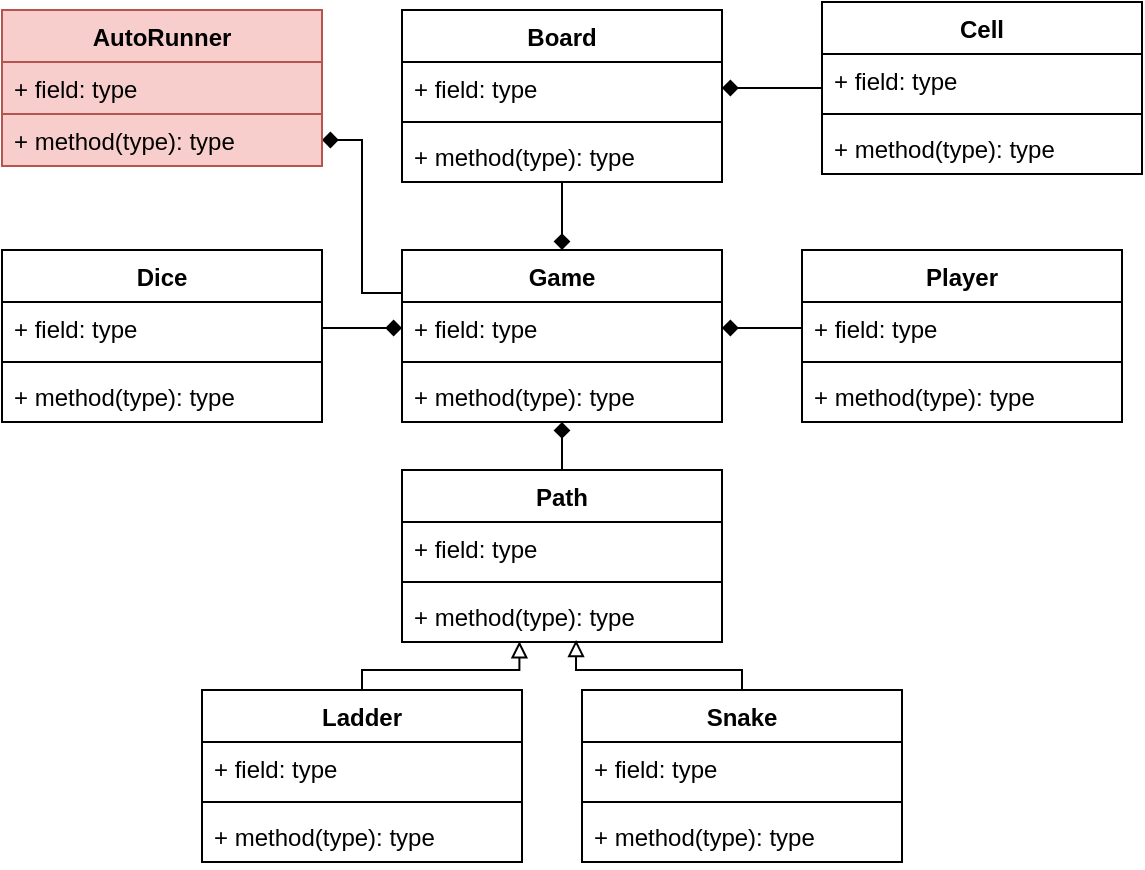 <mxfile version="14.9.6" type="device"><diagram id="BilhXSNU_8AwjhQXBs93" name="Page-1"><mxGraphModel dx="946" dy="601" grid="1" gridSize="10" guides="1" tooltips="1" connect="1" arrows="1" fold="1" page="1" pageScale="1" pageWidth="827" pageHeight="1169" math="0" shadow="0"><root><mxCell id="0"/><mxCell id="1" parent="0"/><mxCell id="4EoSz57iTCQIKSjlmO64-25" style="edgeStyle=orthogonalEdgeStyle;rounded=0;orthogonalLoop=1;jettySize=auto;html=1;entryX=0.5;entryY=0;entryDx=0;entryDy=0;endArrow=diamond;endFill=1;" edge="1" parent="1" source="4EoSz57iTCQIKSjlmO64-1" target="4EoSz57iTCQIKSjlmO64-5"><mxGeometry relative="1" as="geometry"/></mxCell><mxCell id="4EoSz57iTCQIKSjlmO64-1" value="Board" style="swimlane;fontStyle=1;align=center;verticalAlign=top;childLayout=stackLayout;horizontal=1;startSize=26;horizontalStack=0;resizeParent=1;resizeParentMax=0;resizeLast=0;collapsible=1;marginBottom=0;" vertex="1" parent="1"><mxGeometry x="350" y="140" width="160" height="86" as="geometry"/></mxCell><mxCell id="4EoSz57iTCQIKSjlmO64-2" value="+ field: type" style="text;strokeColor=none;fillColor=none;align=left;verticalAlign=top;spacingLeft=4;spacingRight=4;overflow=hidden;rotatable=0;points=[[0,0.5],[1,0.5]];portConstraint=eastwest;" vertex="1" parent="4EoSz57iTCQIKSjlmO64-1"><mxGeometry y="26" width="160" height="26" as="geometry"/></mxCell><mxCell id="4EoSz57iTCQIKSjlmO64-3" value="" style="line;strokeWidth=1;fillColor=none;align=left;verticalAlign=middle;spacingTop=-1;spacingLeft=3;spacingRight=3;rotatable=0;labelPosition=right;points=[];portConstraint=eastwest;" vertex="1" parent="4EoSz57iTCQIKSjlmO64-1"><mxGeometry y="52" width="160" height="8" as="geometry"/></mxCell><mxCell id="4EoSz57iTCQIKSjlmO64-4" value="+ method(type): type" style="text;strokeColor=none;fillColor=none;align=left;verticalAlign=top;spacingLeft=4;spacingRight=4;overflow=hidden;rotatable=0;points=[[0,0.5],[1,0.5]];portConstraint=eastwest;" vertex="1" parent="4EoSz57iTCQIKSjlmO64-1"><mxGeometry y="60" width="160" height="26" as="geometry"/></mxCell><mxCell id="4EoSz57iTCQIKSjlmO64-41" style="edgeStyle=orthogonalEdgeStyle;rounded=0;orthogonalLoop=1;jettySize=auto;html=1;exitX=0;exitY=0.25;exitDx=0;exitDy=0;endArrow=diamond;endFill=1;" edge="1" parent="1" source="4EoSz57iTCQIKSjlmO64-5" target="4EoSz57iTCQIKSjlmO64-40"><mxGeometry relative="1" as="geometry"/></mxCell><mxCell id="4EoSz57iTCQIKSjlmO64-5" value="Game" style="swimlane;fontStyle=1;align=center;verticalAlign=top;childLayout=stackLayout;horizontal=1;startSize=26;horizontalStack=0;resizeParent=1;resizeParentMax=0;resizeLast=0;collapsible=1;marginBottom=0;" vertex="1" parent="1"><mxGeometry x="350" y="260" width="160" height="86" as="geometry"/></mxCell><mxCell id="4EoSz57iTCQIKSjlmO64-6" value="+ field: type" style="text;strokeColor=none;fillColor=none;align=left;verticalAlign=top;spacingLeft=4;spacingRight=4;overflow=hidden;rotatable=0;points=[[0,0.5],[1,0.5]];portConstraint=eastwest;" vertex="1" parent="4EoSz57iTCQIKSjlmO64-5"><mxGeometry y="26" width="160" height="26" as="geometry"/></mxCell><mxCell id="4EoSz57iTCQIKSjlmO64-7" value="" style="line;strokeWidth=1;fillColor=none;align=left;verticalAlign=middle;spacingTop=-1;spacingLeft=3;spacingRight=3;rotatable=0;labelPosition=right;points=[];portConstraint=eastwest;" vertex="1" parent="4EoSz57iTCQIKSjlmO64-5"><mxGeometry y="52" width="160" height="8" as="geometry"/></mxCell><mxCell id="4EoSz57iTCQIKSjlmO64-8" value="+ method(type): type" style="text;strokeColor=none;fillColor=none;align=left;verticalAlign=top;spacingLeft=4;spacingRight=4;overflow=hidden;rotatable=0;points=[[0,0.5],[1,0.5]];portConstraint=eastwest;" vertex="1" parent="4EoSz57iTCQIKSjlmO64-5"><mxGeometry y="60" width="160" height="26" as="geometry"/></mxCell><mxCell id="4EoSz57iTCQIKSjlmO64-9" value="Player" style="swimlane;fontStyle=1;align=center;verticalAlign=top;childLayout=stackLayout;horizontal=1;startSize=26;horizontalStack=0;resizeParent=1;resizeParentMax=0;resizeLast=0;collapsible=1;marginBottom=0;" vertex="1" parent="1"><mxGeometry x="550" y="260" width="160" height="86" as="geometry"/></mxCell><mxCell id="4EoSz57iTCQIKSjlmO64-10" value="+ field: type" style="text;strokeColor=none;fillColor=none;align=left;verticalAlign=top;spacingLeft=4;spacingRight=4;overflow=hidden;rotatable=0;points=[[0,0.5],[1,0.5]];portConstraint=eastwest;" vertex="1" parent="4EoSz57iTCQIKSjlmO64-9"><mxGeometry y="26" width="160" height="26" as="geometry"/></mxCell><mxCell id="4EoSz57iTCQIKSjlmO64-11" value="" style="line;strokeWidth=1;fillColor=none;align=left;verticalAlign=middle;spacingTop=-1;spacingLeft=3;spacingRight=3;rotatable=0;labelPosition=right;points=[];portConstraint=eastwest;" vertex="1" parent="4EoSz57iTCQIKSjlmO64-9"><mxGeometry y="52" width="160" height="8" as="geometry"/></mxCell><mxCell id="4EoSz57iTCQIKSjlmO64-12" value="+ method(type): type" style="text;strokeColor=none;fillColor=none;align=left;verticalAlign=top;spacingLeft=4;spacingRight=4;overflow=hidden;rotatable=0;points=[[0,0.5],[1,0.5]];portConstraint=eastwest;" vertex="1" parent="4EoSz57iTCQIKSjlmO64-9"><mxGeometry y="60" width="160" height="26" as="geometry"/></mxCell><mxCell id="4EoSz57iTCQIKSjlmO64-13" value="Dice" style="swimlane;fontStyle=1;align=center;verticalAlign=top;childLayout=stackLayout;horizontal=1;startSize=26;horizontalStack=0;resizeParent=1;resizeParentMax=0;resizeLast=0;collapsible=1;marginBottom=0;" vertex="1" parent="1"><mxGeometry x="150" y="260" width="160" height="86" as="geometry"/></mxCell><mxCell id="4EoSz57iTCQIKSjlmO64-14" value="+ field: type" style="text;strokeColor=none;fillColor=none;align=left;verticalAlign=top;spacingLeft=4;spacingRight=4;overflow=hidden;rotatable=0;points=[[0,0.5],[1,0.5]];portConstraint=eastwest;" vertex="1" parent="4EoSz57iTCQIKSjlmO64-13"><mxGeometry y="26" width="160" height="26" as="geometry"/></mxCell><mxCell id="4EoSz57iTCQIKSjlmO64-15" value="" style="line;strokeWidth=1;fillColor=none;align=left;verticalAlign=middle;spacingTop=-1;spacingLeft=3;spacingRight=3;rotatable=0;labelPosition=right;points=[];portConstraint=eastwest;" vertex="1" parent="4EoSz57iTCQIKSjlmO64-13"><mxGeometry y="52" width="160" height="8" as="geometry"/></mxCell><mxCell id="4EoSz57iTCQIKSjlmO64-16" value="+ method(type): type" style="text;strokeColor=none;fillColor=none;align=left;verticalAlign=top;spacingLeft=4;spacingRight=4;overflow=hidden;rotatable=0;points=[[0,0.5],[1,0.5]];portConstraint=eastwest;" vertex="1" parent="4EoSz57iTCQIKSjlmO64-13"><mxGeometry y="60" width="160" height="26" as="geometry"/></mxCell><mxCell id="4EoSz57iTCQIKSjlmO64-36" style="edgeStyle=orthogonalEdgeStyle;rounded=0;orthogonalLoop=1;jettySize=auto;html=1;entryX=0.544;entryY=0.96;entryDx=0;entryDy=0;entryPerimeter=0;endArrow=block;endFill=0;" edge="1" parent="1" source="4EoSz57iTCQIKSjlmO64-17" target="4EoSz57iTCQIKSjlmO64-33"><mxGeometry relative="1" as="geometry"><Array as="points"><mxPoint x="520" y="470"/><mxPoint x="437" y="470"/></Array></mxGeometry></mxCell><mxCell id="4EoSz57iTCQIKSjlmO64-17" value="Snake" style="swimlane;fontStyle=1;align=center;verticalAlign=top;childLayout=stackLayout;horizontal=1;startSize=26;horizontalStack=0;resizeParent=1;resizeParentMax=0;resizeLast=0;collapsible=1;marginBottom=0;" vertex="1" parent="1"><mxGeometry x="440" y="480" width="160" height="86" as="geometry"/></mxCell><mxCell id="4EoSz57iTCQIKSjlmO64-18" value="+ field: type" style="text;strokeColor=none;fillColor=none;align=left;verticalAlign=top;spacingLeft=4;spacingRight=4;overflow=hidden;rotatable=0;points=[[0,0.5],[1,0.5]];portConstraint=eastwest;" vertex="1" parent="4EoSz57iTCQIKSjlmO64-17"><mxGeometry y="26" width="160" height="26" as="geometry"/></mxCell><mxCell id="4EoSz57iTCQIKSjlmO64-19" value="" style="line;strokeWidth=1;fillColor=none;align=left;verticalAlign=middle;spacingTop=-1;spacingLeft=3;spacingRight=3;rotatable=0;labelPosition=right;points=[];portConstraint=eastwest;" vertex="1" parent="4EoSz57iTCQIKSjlmO64-17"><mxGeometry y="52" width="160" height="8" as="geometry"/></mxCell><mxCell id="4EoSz57iTCQIKSjlmO64-20" value="+ method(type): type" style="text;strokeColor=none;fillColor=none;align=left;verticalAlign=top;spacingLeft=4;spacingRight=4;overflow=hidden;rotatable=0;points=[[0,0.5],[1,0.5]];portConstraint=eastwest;" vertex="1" parent="4EoSz57iTCQIKSjlmO64-17"><mxGeometry y="60" width="160" height="26" as="geometry"/></mxCell><mxCell id="4EoSz57iTCQIKSjlmO64-35" style="edgeStyle=orthogonalEdgeStyle;rounded=0;orthogonalLoop=1;jettySize=auto;html=1;entryX=0.367;entryY=0.987;entryDx=0;entryDy=0;entryPerimeter=0;endArrow=block;endFill=0;" edge="1" parent="1" source="4EoSz57iTCQIKSjlmO64-21" target="4EoSz57iTCQIKSjlmO64-33"><mxGeometry relative="1" as="geometry"><Array as="points"><mxPoint x="330" y="470"/><mxPoint x="409" y="470"/></Array></mxGeometry></mxCell><mxCell id="4EoSz57iTCQIKSjlmO64-21" value="Ladder" style="swimlane;fontStyle=1;align=center;verticalAlign=top;childLayout=stackLayout;horizontal=1;startSize=26;horizontalStack=0;resizeParent=1;resizeParentMax=0;resizeLast=0;collapsible=1;marginBottom=0;" vertex="1" parent="1"><mxGeometry x="250" y="480" width="160" height="86" as="geometry"/></mxCell><mxCell id="4EoSz57iTCQIKSjlmO64-22" value="+ field: type" style="text;strokeColor=none;fillColor=none;align=left;verticalAlign=top;spacingLeft=4;spacingRight=4;overflow=hidden;rotatable=0;points=[[0,0.5],[1,0.5]];portConstraint=eastwest;" vertex="1" parent="4EoSz57iTCQIKSjlmO64-21"><mxGeometry y="26" width="160" height="26" as="geometry"/></mxCell><mxCell id="4EoSz57iTCQIKSjlmO64-23" value="" style="line;strokeWidth=1;fillColor=none;align=left;verticalAlign=middle;spacingTop=-1;spacingLeft=3;spacingRight=3;rotatable=0;labelPosition=right;points=[];portConstraint=eastwest;" vertex="1" parent="4EoSz57iTCQIKSjlmO64-21"><mxGeometry y="52" width="160" height="8" as="geometry"/></mxCell><mxCell id="4EoSz57iTCQIKSjlmO64-24" value="+ method(type): type" style="text;strokeColor=none;fillColor=none;align=left;verticalAlign=top;spacingLeft=4;spacingRight=4;overflow=hidden;rotatable=0;points=[[0,0.5],[1,0.5]];portConstraint=eastwest;" vertex="1" parent="4EoSz57iTCQIKSjlmO64-21"><mxGeometry y="60" width="160" height="26" as="geometry"/></mxCell><mxCell id="4EoSz57iTCQIKSjlmO64-26" style="edgeStyle=orthogonalEdgeStyle;rounded=0;orthogonalLoop=1;jettySize=auto;html=1;entryX=1;entryY=0.5;entryDx=0;entryDy=0;endArrow=diamond;endFill=1;" edge="1" parent="1" source="4EoSz57iTCQIKSjlmO64-10" target="4EoSz57iTCQIKSjlmO64-6"><mxGeometry relative="1" as="geometry"/></mxCell><mxCell id="4EoSz57iTCQIKSjlmO64-28" style="edgeStyle=orthogonalEdgeStyle;rounded=0;orthogonalLoop=1;jettySize=auto;html=1;entryX=0;entryY=0.5;entryDx=0;entryDy=0;endArrow=diamond;endFill=1;" edge="1" parent="1" source="4EoSz57iTCQIKSjlmO64-14" target="4EoSz57iTCQIKSjlmO64-6"><mxGeometry relative="1" as="geometry"/></mxCell><mxCell id="4EoSz57iTCQIKSjlmO64-34" style="edgeStyle=orthogonalEdgeStyle;rounded=0;orthogonalLoop=1;jettySize=auto;html=1;entryX=0.5;entryY=1;entryDx=0;entryDy=0;endArrow=diamond;endFill=1;" edge="1" parent="1" source="4EoSz57iTCQIKSjlmO64-30" target="4EoSz57iTCQIKSjlmO64-5"><mxGeometry relative="1" as="geometry"/></mxCell><mxCell id="4EoSz57iTCQIKSjlmO64-30" value="Path" style="swimlane;fontStyle=1;align=center;verticalAlign=top;childLayout=stackLayout;horizontal=1;startSize=26;horizontalStack=0;resizeParent=1;resizeParentMax=0;resizeLast=0;collapsible=1;marginBottom=0;" vertex="1" parent="1"><mxGeometry x="350" y="370" width="160" height="86" as="geometry"/></mxCell><mxCell id="4EoSz57iTCQIKSjlmO64-31" value="+ field: type" style="text;strokeColor=none;fillColor=none;align=left;verticalAlign=top;spacingLeft=4;spacingRight=4;overflow=hidden;rotatable=0;points=[[0,0.5],[1,0.5]];portConstraint=eastwest;" vertex="1" parent="4EoSz57iTCQIKSjlmO64-30"><mxGeometry y="26" width="160" height="26" as="geometry"/></mxCell><mxCell id="4EoSz57iTCQIKSjlmO64-32" value="" style="line;strokeWidth=1;fillColor=none;align=left;verticalAlign=middle;spacingTop=-1;spacingLeft=3;spacingRight=3;rotatable=0;labelPosition=right;points=[];portConstraint=eastwest;" vertex="1" parent="4EoSz57iTCQIKSjlmO64-30"><mxGeometry y="52" width="160" height="8" as="geometry"/></mxCell><mxCell id="4EoSz57iTCQIKSjlmO64-33" value="+ method(type): type" style="text;strokeColor=none;fillColor=none;align=left;verticalAlign=top;spacingLeft=4;spacingRight=4;overflow=hidden;rotatable=0;points=[[0,0.5],[1,0.5]];portConstraint=eastwest;" vertex="1" parent="4EoSz57iTCQIKSjlmO64-30"><mxGeometry y="60" width="160" height="26" as="geometry"/></mxCell><mxCell id="4EoSz57iTCQIKSjlmO64-37" value="AutoRunner" style="swimlane;fontStyle=1;align=center;verticalAlign=top;childLayout=stackLayout;horizontal=1;startSize=26;horizontalStack=0;resizeParent=1;resizeParentMax=0;resizeLast=0;collapsible=1;marginBottom=0;fillColor=#f8cecc;strokeColor=#b85450;" vertex="1" parent="1"><mxGeometry x="150" y="140" width="160" height="78" as="geometry"/></mxCell><mxCell id="4EoSz57iTCQIKSjlmO64-38" value="+ field: type" style="text;strokeColor=#b85450;fillColor=#f8cecc;align=left;verticalAlign=top;spacingLeft=4;spacingRight=4;overflow=hidden;rotatable=0;points=[[0,0.5],[1,0.5]];portConstraint=eastwest;" vertex="1" parent="4EoSz57iTCQIKSjlmO64-37"><mxGeometry y="26" width="160" height="26" as="geometry"/></mxCell><mxCell id="4EoSz57iTCQIKSjlmO64-39" value="" style="line;strokeWidth=1;fillColor=none;align=left;verticalAlign=middle;spacingTop=-1;spacingLeft=3;spacingRight=3;rotatable=0;labelPosition=right;points=[];portConstraint=eastwest;" vertex="1" parent="4EoSz57iTCQIKSjlmO64-37"><mxGeometry y="52" width="160" as="geometry"/></mxCell><mxCell id="4EoSz57iTCQIKSjlmO64-40" value="+ method(type): type" style="text;strokeColor=#b85450;fillColor=#f8cecc;align=left;verticalAlign=top;spacingLeft=4;spacingRight=4;overflow=hidden;rotatable=0;points=[[0,0.5],[1,0.5]];portConstraint=eastwest;" vertex="1" parent="4EoSz57iTCQIKSjlmO64-37"><mxGeometry y="52" width="160" height="26" as="geometry"/></mxCell><mxCell id="4EoSz57iTCQIKSjlmO64-46" style="edgeStyle=orthogonalEdgeStyle;rounded=0;orthogonalLoop=1;jettySize=auto;html=1;entryX=1;entryY=0.5;entryDx=0;entryDy=0;endArrow=diamond;endFill=1;" edge="1" parent="1" source="4EoSz57iTCQIKSjlmO64-42" target="4EoSz57iTCQIKSjlmO64-2"><mxGeometry relative="1" as="geometry"/></mxCell><mxCell id="4EoSz57iTCQIKSjlmO64-42" value="Cell" style="swimlane;fontStyle=1;align=center;verticalAlign=top;childLayout=stackLayout;horizontal=1;startSize=26;horizontalStack=0;resizeParent=1;resizeParentMax=0;resizeLast=0;collapsible=1;marginBottom=0;" vertex="1" parent="1"><mxGeometry x="560" y="136" width="160" height="86" as="geometry"/></mxCell><mxCell id="4EoSz57iTCQIKSjlmO64-43" value="+ field: type" style="text;strokeColor=none;fillColor=none;align=left;verticalAlign=top;spacingLeft=4;spacingRight=4;overflow=hidden;rotatable=0;points=[[0,0.5],[1,0.5]];portConstraint=eastwest;" vertex="1" parent="4EoSz57iTCQIKSjlmO64-42"><mxGeometry y="26" width="160" height="26" as="geometry"/></mxCell><mxCell id="4EoSz57iTCQIKSjlmO64-44" value="" style="line;strokeWidth=1;fillColor=none;align=left;verticalAlign=middle;spacingTop=-1;spacingLeft=3;spacingRight=3;rotatable=0;labelPosition=right;points=[];portConstraint=eastwest;" vertex="1" parent="4EoSz57iTCQIKSjlmO64-42"><mxGeometry y="52" width="160" height="8" as="geometry"/></mxCell><mxCell id="4EoSz57iTCQIKSjlmO64-45" value="+ method(type): type" style="text;strokeColor=none;fillColor=none;align=left;verticalAlign=top;spacingLeft=4;spacingRight=4;overflow=hidden;rotatable=0;points=[[0,0.5],[1,0.5]];portConstraint=eastwest;" vertex="1" parent="4EoSz57iTCQIKSjlmO64-42"><mxGeometry y="60" width="160" height="26" as="geometry"/></mxCell></root></mxGraphModel></diagram></mxfile>